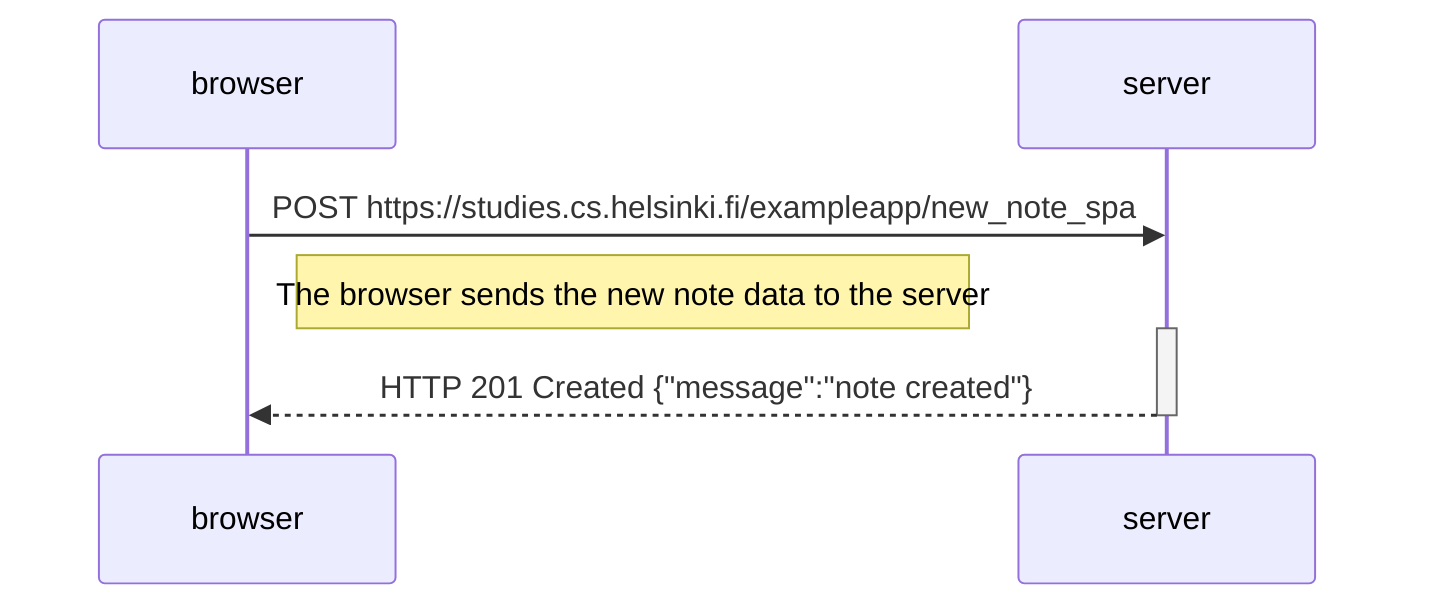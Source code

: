sequenceDiagram
    participant browser
    participant server 

    browser->>server: POST https://studies.cs.helsinki.fi/exampleapp/new_note_spa
    Note right of browser: The browser sends the new note data to the server
    activate server
    server-->>browser: HTTP 201 Created {"message":"note created"}
    deactivate server